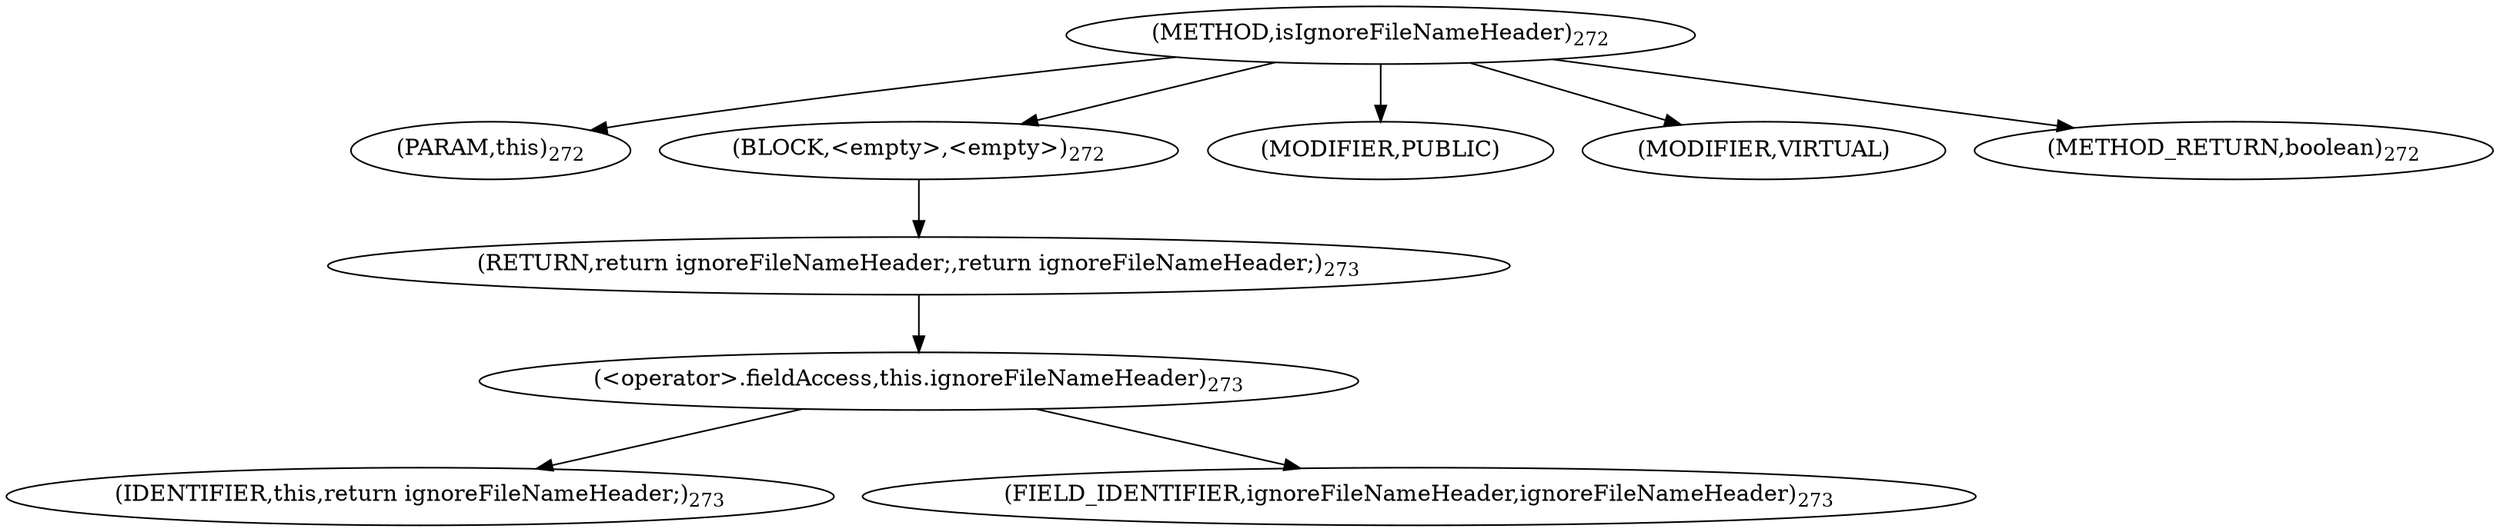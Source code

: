 digraph "isIgnoreFileNameHeader" {  
"562" [label = <(METHOD,isIgnoreFileNameHeader)<SUB>272</SUB>> ]
"563" [label = <(PARAM,this)<SUB>272</SUB>> ]
"564" [label = <(BLOCK,&lt;empty&gt;,&lt;empty&gt;)<SUB>272</SUB>> ]
"565" [label = <(RETURN,return ignoreFileNameHeader;,return ignoreFileNameHeader;)<SUB>273</SUB>> ]
"566" [label = <(&lt;operator&gt;.fieldAccess,this.ignoreFileNameHeader)<SUB>273</SUB>> ]
"567" [label = <(IDENTIFIER,this,return ignoreFileNameHeader;)<SUB>273</SUB>> ]
"568" [label = <(FIELD_IDENTIFIER,ignoreFileNameHeader,ignoreFileNameHeader)<SUB>273</SUB>> ]
"569" [label = <(MODIFIER,PUBLIC)> ]
"570" [label = <(MODIFIER,VIRTUAL)> ]
"571" [label = <(METHOD_RETURN,boolean)<SUB>272</SUB>> ]
  "562" -> "563" 
  "562" -> "564" 
  "562" -> "569" 
  "562" -> "570" 
  "562" -> "571" 
  "564" -> "565" 
  "565" -> "566" 
  "566" -> "567" 
  "566" -> "568" 
}
